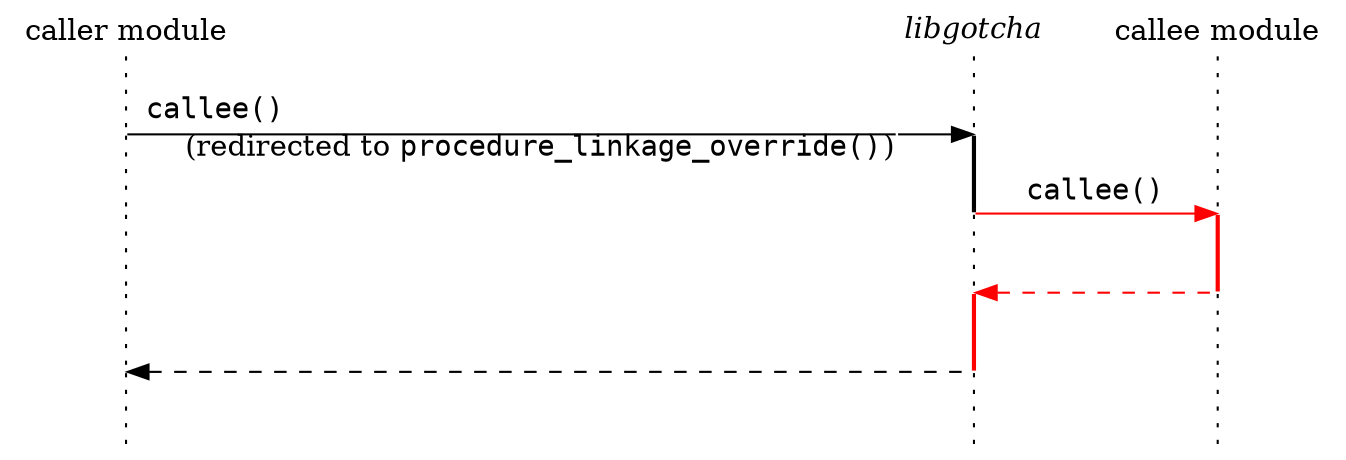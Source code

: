 strict digraph {
	edge [arrowhead=none];
	node [shape=none, width=0, height=0, label=""];

	caller [label="caller module"];
	gotcha [label=<<i>libgotcha</i>>];
	callee [label="callee module"];

	{
		// This weight must be at least the number of horizontal arrows.
		edge [style=dotted, weight=3];

		caller -> callerA -> callerB -> callerC -> callerD -> callerE;

		gotcha -> gotchaA;
		gotchaA -> gotchaB [style=solid, penwidth=2];
		gotchaB -> gotchaC;
		gotchaC -> gotchaD [style=solid, penwidth=2, color=red];
		gotchaD -> gotchaE;

		callee -> calleeA -> calleeB;
		calleeB -> calleeC [style=solid, penwidth=2, color=red];
		calleeC -> calleeD -> calleeE;
	}

	{
		rank=same;
		callerA -> controlA [label=<<font face="monospace">callee()</font>                                                               >, headlabel=<(redirected to <font face="monospace">procedure_linkage_override()</font>)>];
		controlA -> gotchaA [arrowhead=normal];
	}

	{
		rank=same;
		gotchaB -> calleeB [label="callee()", fontname="monospace", arrowhead=normal, color=red];
	}

	{
		rank=same;
		gotchaC -> calleeC [style=dashed, arrowhead=normal, dir=back, color=red];
	}

	{
		rank=same;
		callerD -> gotchaD [style=dashed, arrowhead=normal, dir=back];
	}
}
